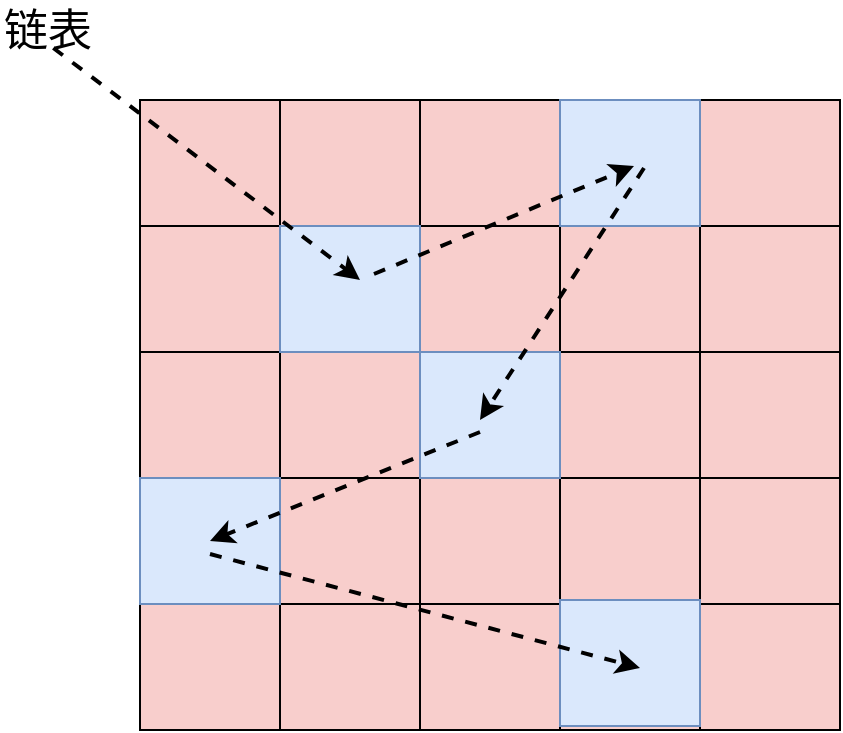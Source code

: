 <mxfile pages="1" version="11.2.5" type="github"><diagram id="iS-s52Sa_0Ice-9LE5BY" name="Page-1"><mxGraphModel dx="891" dy="625" grid="1" gridSize="10" guides="1" tooltips="1" connect="1" arrows="1" fold="1" page="1" pageScale="1" pageWidth="2339" pageHeight="3300" math="0" shadow="0"><root><mxCell id="0"/><mxCell id="1" parent="0"/><mxCell id="cjSy9Q7eWNcHo9aRBqYE-19" value="&lt;font style=&quot;font-size: 22px&quot;&gt;链表&lt;/font&gt;" style="text;html=1;resizable=0;points=[];autosize=1;align=left;verticalAlign=top;spacingTop=-4;fillColor=#ffffff;" vertex="1" parent="1"><mxGeometry x="460" y="180" width="60" height="20" as="geometry"/></mxCell><mxCell id="cjSy9Q7eWNcHo9aRBqYE-24" value="" style="group" vertex="1" connectable="0" parent="1"><mxGeometry x="530" y="230" width="350" height="315" as="geometry"/></mxCell><mxCell id="cjSy9Q7eWNcHo9aRBqYE-5" value="" style="group;fillColor=#f8cecc;strokeColor=#b85450;" vertex="1" connectable="0" parent="cjSy9Q7eWNcHo9aRBqYE-24"><mxGeometry width="350" height="315" as="geometry"/></mxCell><mxCell id="cjSy9Q7eWNcHo9aRBqYE-7" value="" style="rounded=0;whiteSpace=wrap;html=1;fillColor=none;" vertex="1" parent="cjSy9Q7eWNcHo9aRBqYE-5"><mxGeometry y="63" width="350" height="63" as="geometry"/></mxCell><mxCell id="cjSy9Q7eWNcHo9aRBqYE-8" value="" style="rounded=0;whiteSpace=wrap;html=1;fillColor=none;" vertex="1" parent="cjSy9Q7eWNcHo9aRBqYE-5"><mxGeometry x="140" width="70" height="315" as="geometry"/></mxCell><mxCell id="cjSy9Q7eWNcHo9aRBqYE-9" value="" style="rounded=0;whiteSpace=wrap;html=1;fillColor=none;" vertex="1" parent="cjSy9Q7eWNcHo9aRBqYE-5"><mxGeometry width="350" height="63" as="geometry"/></mxCell><mxCell id="cjSy9Q7eWNcHo9aRBqYE-10" value="" style="rounded=0;whiteSpace=wrap;html=1;fillColor=none;" vertex="1" parent="cjSy9Q7eWNcHo9aRBqYE-5"><mxGeometry y="126" width="350" height="63" as="geometry"/></mxCell><mxCell id="cjSy9Q7eWNcHo9aRBqYE-11" value="" style="rounded=0;whiteSpace=wrap;html=1;fillColor=none;" vertex="1" parent="cjSy9Q7eWNcHo9aRBqYE-5"><mxGeometry y="252" width="350" height="63" as="geometry"/></mxCell><mxCell id="cjSy9Q7eWNcHo9aRBqYE-12" value="" style="rounded=0;whiteSpace=wrap;html=1;fillColor=none;" vertex="1" parent="cjSy9Q7eWNcHo9aRBqYE-5"><mxGeometry y="189" width="350" height="63" as="geometry"/></mxCell><mxCell id="cjSy9Q7eWNcHo9aRBqYE-13" value="" style="rounded=0;whiteSpace=wrap;html=1;fillColor=none;" vertex="1" parent="cjSy9Q7eWNcHo9aRBqYE-5"><mxGeometry width="70" height="315" as="geometry"/></mxCell><mxCell id="cjSy9Q7eWNcHo9aRBqYE-15" value="" style="rounded=0;whiteSpace=wrap;html=1;fillColor=none;" vertex="1" parent="cjSy9Q7eWNcHo9aRBqYE-5"><mxGeometry x="210" width="70" height="315" as="geometry"/></mxCell><mxCell id="cjSy9Q7eWNcHo9aRBqYE-16" value="" style="rounded=0;whiteSpace=wrap;html=1;fillColor=none;" vertex="1" parent="cjSy9Q7eWNcHo9aRBqYE-5"><mxGeometry x="280" width="70" height="315" as="geometry"/></mxCell><mxCell id="cjSy9Q7eWNcHo9aRBqYE-14" value="" style="rounded=0;whiteSpace=wrap;html=1;fillColor=none;" vertex="1" parent="cjSy9Q7eWNcHo9aRBqYE-5"><mxGeometry x="70" width="70" height="315" as="geometry"/></mxCell><mxCell id="cjSy9Q7eWNcHo9aRBqYE-34" value="" style="whiteSpace=wrap;html=1;fillColor=#dae8fc;strokeColor=#6c8ebf;" vertex="1" parent="cjSy9Q7eWNcHo9aRBqYE-5"><mxGeometry x="70" y="63" width="70" height="63" as="geometry"/></mxCell><mxCell id="cjSy9Q7eWNcHo9aRBqYE-26" value="" style="endArrow=classic;html=1;dashed=1;strokeWidth=2;exitX=0.444;exitY=1.2;exitDx=0;exitDy=0;exitPerimeter=0;" edge="1" parent="cjSy9Q7eWNcHo9aRBqYE-5" source="cjSy9Q7eWNcHo9aRBqYE-19"><mxGeometry width="50" height="50" relative="1" as="geometry"><mxPoint x="-90" y="26.5" as="sourcePoint"/><mxPoint x="110" y="90" as="targetPoint"/></mxGeometry></mxCell><mxCell id="cjSy9Q7eWNcHo9aRBqYE-53" value="" style="whiteSpace=wrap;html=1;fillColor=#dae8fc;strokeColor=#6c8ebf;" vertex="1" parent="cjSy9Q7eWNcHo9aRBqYE-5"><mxGeometry x="210" width="70" height="63" as="geometry"/></mxCell><mxCell id="cjSy9Q7eWNcHo9aRBqYE-52" value="" style="whiteSpace=wrap;html=1;fillColor=#dae8fc;strokeColor=#6c8ebf;" vertex="1" parent="cjSy9Q7eWNcHo9aRBqYE-5"><mxGeometry x="140" y="126" width="70" height="63" as="geometry"/></mxCell><mxCell id="cjSy9Q7eWNcHo9aRBqYE-51" value="" style="whiteSpace=wrap;html=1;fillColor=#dae8fc;strokeColor=#6c8ebf;" vertex="1" parent="cjSy9Q7eWNcHo9aRBqYE-5"><mxGeometry y="189" width="70" height="63" as="geometry"/></mxCell><mxCell id="cjSy9Q7eWNcHo9aRBqYE-50" value="" style="whiteSpace=wrap;html=1;fillColor=#dae8fc;strokeColor=#6c8ebf;" vertex="1" parent="cjSy9Q7eWNcHo9aRBqYE-5"><mxGeometry x="210" y="250" width="70" height="63" as="geometry"/></mxCell><mxCell id="cjSy9Q7eWNcHo9aRBqYE-27" value="" style="endArrow=classic;html=1;dashed=1;strokeWidth=2;" edge="1" parent="cjSy9Q7eWNcHo9aRBqYE-5"><mxGeometry width="50" height="50" relative="1" as="geometry"><mxPoint x="117" y="87" as="sourcePoint"/><mxPoint x="247" y="33" as="targetPoint"/></mxGeometry></mxCell><mxCell id="cjSy9Q7eWNcHo9aRBqYE-28" value="" style="endArrow=classic;html=1;dashed=1;strokeWidth=2;" edge="1" parent="cjSy9Q7eWNcHo9aRBqYE-5"><mxGeometry width="50" height="50" relative="1" as="geometry"><mxPoint x="252" y="34" as="sourcePoint"/><mxPoint x="170" y="160" as="targetPoint"/></mxGeometry></mxCell><mxCell id="cjSy9Q7eWNcHo9aRBqYE-32" value="" style="endArrow=classic;html=1;dashed=1;strokeWidth=2;" edge="1" parent="cjSy9Q7eWNcHo9aRBqYE-5"><mxGeometry width="50" height="50" relative="1" as="geometry"><mxPoint x="170" y="166" as="sourcePoint"/><mxPoint x="35" y="220.5" as="targetPoint"/></mxGeometry></mxCell><mxCell id="cjSy9Q7eWNcHo9aRBqYE-33" value="" style="endArrow=classic;html=1;dashed=1;strokeWidth=2;" edge="1" parent="cjSy9Q7eWNcHo9aRBqYE-5"><mxGeometry width="50" height="50" relative="1" as="geometry"><mxPoint x="35" y="227" as="sourcePoint"/><mxPoint x="250" y="284" as="targetPoint"/></mxGeometry></mxCell></root></mxGraphModel></diagram></mxfile>